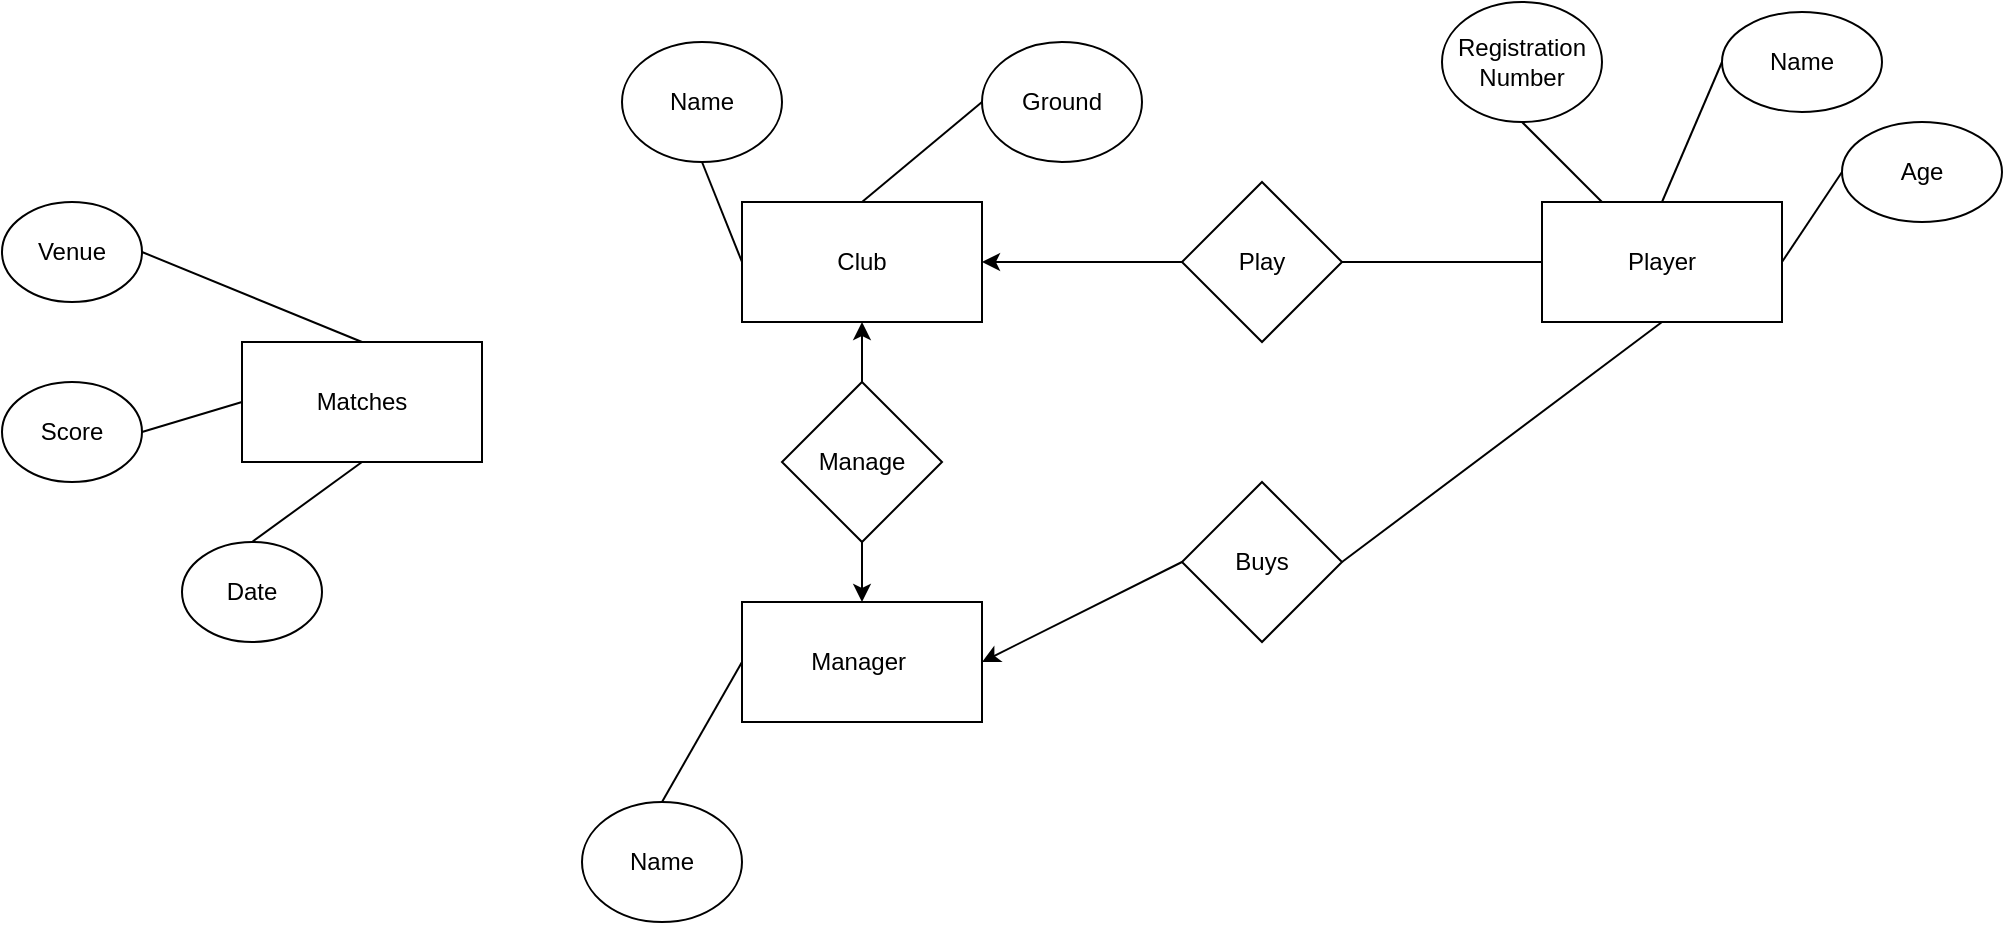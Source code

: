 <mxfile version="14.5.3" type="github">
  <diagram id="R2lEEEUBdFMjLlhIrx00" name="Page-1">
    <mxGraphModel dx="2272" dy="762" grid="1" gridSize="10" guides="1" tooltips="1" connect="1" arrows="1" fold="1" page="1" pageScale="1" pageWidth="850" pageHeight="1100" math="0" shadow="0" extFonts="Permanent Marker^https://fonts.googleapis.com/css?family=Permanent+Marker">
      <root>
        <mxCell id="0" />
        <mxCell id="1" parent="0" />
        <mxCell id="-eptaKV0lnuuM-yqGqZi-1" value="Club" style="rounded=0;whiteSpace=wrap;html=1;" vertex="1" parent="1">
          <mxGeometry x="130" y="130" width="120" height="60" as="geometry" />
        </mxCell>
        <mxCell id="-eptaKV0lnuuM-yqGqZi-2" value="Player" style="rounded=0;whiteSpace=wrap;html=1;" vertex="1" parent="1">
          <mxGeometry x="530" y="130" width="120" height="60" as="geometry" />
        </mxCell>
        <mxCell id="-eptaKV0lnuuM-yqGqZi-3" value="Manager&amp;nbsp;" style="rounded=0;whiteSpace=wrap;html=1;" vertex="1" parent="1">
          <mxGeometry x="130" y="330" width="120" height="60" as="geometry" />
        </mxCell>
        <mxCell id="-eptaKV0lnuuM-yqGqZi-4" value="Name" style="ellipse;whiteSpace=wrap;html=1;" vertex="1" parent="1">
          <mxGeometry x="70" y="50" width="80" height="60" as="geometry" />
        </mxCell>
        <mxCell id="-eptaKV0lnuuM-yqGqZi-5" value="Ground" style="ellipse;whiteSpace=wrap;html=1;" vertex="1" parent="1">
          <mxGeometry x="250" y="50" width="80" height="60" as="geometry" />
        </mxCell>
        <mxCell id="-eptaKV0lnuuM-yqGqZi-6" value="" style="endArrow=none;html=1;exitX=0.5;exitY=1;exitDx=0;exitDy=0;entryX=0;entryY=0.5;entryDx=0;entryDy=0;" edge="1" parent="1" source="-eptaKV0lnuuM-yqGqZi-4" target="-eptaKV0lnuuM-yqGqZi-1">
          <mxGeometry width="50" height="50" relative="1" as="geometry">
            <mxPoint x="400" y="350" as="sourcePoint" />
            <mxPoint x="450" y="300" as="targetPoint" />
          </mxGeometry>
        </mxCell>
        <mxCell id="-eptaKV0lnuuM-yqGqZi-7" value="" style="endArrow=none;html=1;exitX=0.5;exitY=0;exitDx=0;exitDy=0;entryX=0;entryY=0.5;entryDx=0;entryDy=0;" edge="1" parent="1" source="-eptaKV0lnuuM-yqGqZi-1" target="-eptaKV0lnuuM-yqGqZi-5">
          <mxGeometry width="50" height="50" relative="1" as="geometry">
            <mxPoint x="400" y="350" as="sourcePoint" />
            <mxPoint x="450" y="300" as="targetPoint" />
          </mxGeometry>
        </mxCell>
        <mxCell id="-eptaKV0lnuuM-yqGqZi-8" value="Play" style="rhombus;whiteSpace=wrap;html=1;" vertex="1" parent="1">
          <mxGeometry x="350" y="120" width="80" height="80" as="geometry" />
        </mxCell>
        <mxCell id="-eptaKV0lnuuM-yqGqZi-9" value="" style="endArrow=none;html=1;exitX=1;exitY=0.5;exitDx=0;exitDy=0;entryX=0;entryY=0.5;entryDx=0;entryDy=0;" edge="1" parent="1" source="-eptaKV0lnuuM-yqGqZi-8" target="-eptaKV0lnuuM-yqGqZi-2">
          <mxGeometry width="50" height="50" relative="1" as="geometry">
            <mxPoint x="400" y="250" as="sourcePoint" />
            <mxPoint x="450" y="200" as="targetPoint" />
          </mxGeometry>
        </mxCell>
        <mxCell id="-eptaKV0lnuuM-yqGqZi-10" value="" style="endArrow=classic;html=1;exitX=0;exitY=0.5;exitDx=0;exitDy=0;entryX=1;entryY=0.5;entryDx=0;entryDy=0;" edge="1" parent="1" source="-eptaKV0lnuuM-yqGqZi-8" target="-eptaKV0lnuuM-yqGqZi-1">
          <mxGeometry width="50" height="50" relative="1" as="geometry">
            <mxPoint x="400" y="250" as="sourcePoint" />
            <mxPoint x="450" y="200" as="targetPoint" />
          </mxGeometry>
        </mxCell>
        <mxCell id="-eptaKV0lnuuM-yqGqZi-11" value="Name" style="ellipse;whiteSpace=wrap;html=1;" vertex="1" parent="1">
          <mxGeometry x="50" y="430" width="80" height="60" as="geometry" />
        </mxCell>
        <mxCell id="-eptaKV0lnuuM-yqGqZi-12" value="" style="endArrow=none;html=1;exitX=0.5;exitY=0;exitDx=0;exitDy=0;entryX=0;entryY=0.5;entryDx=0;entryDy=0;" edge="1" parent="1" source="-eptaKV0lnuuM-yqGqZi-11" target="-eptaKV0lnuuM-yqGqZi-3">
          <mxGeometry width="50" height="50" relative="1" as="geometry">
            <mxPoint x="340" y="260" as="sourcePoint" />
            <mxPoint x="390" y="210" as="targetPoint" />
          </mxGeometry>
        </mxCell>
        <mxCell id="-eptaKV0lnuuM-yqGqZi-13" value="Manage" style="rhombus;whiteSpace=wrap;html=1;" vertex="1" parent="1">
          <mxGeometry x="150" y="220" width="80" height="80" as="geometry" />
        </mxCell>
        <mxCell id="-eptaKV0lnuuM-yqGqZi-15" value="" style="endArrow=classic;html=1;exitX=0.5;exitY=1;exitDx=0;exitDy=0;entryX=0.5;entryY=0;entryDx=0;entryDy=0;" edge="1" parent="1" source="-eptaKV0lnuuM-yqGqZi-13" target="-eptaKV0lnuuM-yqGqZi-3">
          <mxGeometry width="50" height="50" relative="1" as="geometry">
            <mxPoint x="400" y="250" as="sourcePoint" />
            <mxPoint x="450" y="200" as="targetPoint" />
          </mxGeometry>
        </mxCell>
        <mxCell id="-eptaKV0lnuuM-yqGqZi-16" value="" style="endArrow=classic;html=1;exitX=0.5;exitY=0;exitDx=0;exitDy=0;entryX=0.5;entryY=1;entryDx=0;entryDy=0;" edge="1" parent="1" source="-eptaKV0lnuuM-yqGqZi-13" target="-eptaKV0lnuuM-yqGqZi-1">
          <mxGeometry width="50" height="50" relative="1" as="geometry">
            <mxPoint x="400" y="250" as="sourcePoint" />
            <mxPoint x="450" y="200" as="targetPoint" />
          </mxGeometry>
        </mxCell>
        <mxCell id="-eptaKV0lnuuM-yqGqZi-17" value="Buys" style="rhombus;whiteSpace=wrap;html=1;" vertex="1" parent="1">
          <mxGeometry x="350" y="270" width="80" height="80" as="geometry" />
        </mxCell>
        <mxCell id="-eptaKV0lnuuM-yqGqZi-20" value="" style="endArrow=classic;html=1;exitX=0;exitY=0.5;exitDx=0;exitDy=0;entryX=1;entryY=0.5;entryDx=0;entryDy=0;" edge="1" parent="1" source="-eptaKV0lnuuM-yqGqZi-17" target="-eptaKV0lnuuM-yqGqZi-3">
          <mxGeometry width="50" height="50" relative="1" as="geometry">
            <mxPoint x="400" y="350" as="sourcePoint" />
            <mxPoint x="450" y="300" as="targetPoint" />
          </mxGeometry>
        </mxCell>
        <mxCell id="-eptaKV0lnuuM-yqGqZi-21" value="" style="endArrow=none;html=1;entryX=0.5;entryY=1;entryDx=0;entryDy=0;exitX=1;exitY=0.5;exitDx=0;exitDy=0;" edge="1" parent="1" source="-eptaKV0lnuuM-yqGqZi-17" target="-eptaKV0lnuuM-yqGqZi-2">
          <mxGeometry width="50" height="50" relative="1" as="geometry">
            <mxPoint x="400" y="350" as="sourcePoint" />
            <mxPoint x="450" y="300" as="targetPoint" />
          </mxGeometry>
        </mxCell>
        <mxCell id="-eptaKV0lnuuM-yqGqZi-22" value="Registration Number" style="ellipse;whiteSpace=wrap;html=1;" vertex="1" parent="1">
          <mxGeometry x="480" y="30" width="80" height="60" as="geometry" />
        </mxCell>
        <mxCell id="-eptaKV0lnuuM-yqGqZi-23" value="Name" style="ellipse;whiteSpace=wrap;html=1;" vertex="1" parent="1">
          <mxGeometry x="620" y="35" width="80" height="50" as="geometry" />
        </mxCell>
        <mxCell id="-eptaKV0lnuuM-yqGqZi-24" value="Age" style="ellipse;whiteSpace=wrap;html=1;" vertex="1" parent="1">
          <mxGeometry x="680" y="90" width="80" height="50" as="geometry" />
        </mxCell>
        <mxCell id="-eptaKV0lnuuM-yqGqZi-25" value="" style="endArrow=none;html=1;entryX=0.5;entryY=1;entryDx=0;entryDy=0;" edge="1" parent="1" source="-eptaKV0lnuuM-yqGqZi-2" target="-eptaKV0lnuuM-yqGqZi-22">
          <mxGeometry width="50" height="50" relative="1" as="geometry">
            <mxPoint x="400" y="350" as="sourcePoint" />
            <mxPoint x="450" y="300" as="targetPoint" />
          </mxGeometry>
        </mxCell>
        <mxCell id="-eptaKV0lnuuM-yqGqZi-26" value="" style="endArrow=none;html=1;entryX=0;entryY=0.5;entryDx=0;entryDy=0;exitX=0.5;exitY=0;exitDx=0;exitDy=0;" edge="1" parent="1" source="-eptaKV0lnuuM-yqGqZi-2" target="-eptaKV0lnuuM-yqGqZi-23">
          <mxGeometry width="50" height="50" relative="1" as="geometry">
            <mxPoint x="400" y="350" as="sourcePoint" />
            <mxPoint x="450" y="300" as="targetPoint" />
          </mxGeometry>
        </mxCell>
        <mxCell id="-eptaKV0lnuuM-yqGqZi-27" value="" style="endArrow=none;html=1;entryX=0;entryY=0.5;entryDx=0;entryDy=0;exitX=1;exitY=0.5;exitDx=0;exitDy=0;" edge="1" parent="1" source="-eptaKV0lnuuM-yqGqZi-2" target="-eptaKV0lnuuM-yqGqZi-24">
          <mxGeometry width="50" height="50" relative="1" as="geometry">
            <mxPoint x="400" y="350" as="sourcePoint" />
            <mxPoint x="450" y="300" as="targetPoint" />
          </mxGeometry>
        </mxCell>
        <mxCell id="-eptaKV0lnuuM-yqGqZi-28" value="Matches" style="rounded=0;whiteSpace=wrap;html=1;" vertex="1" parent="1">
          <mxGeometry x="-120" y="200" width="120" height="60" as="geometry" />
        </mxCell>
        <mxCell id="-eptaKV0lnuuM-yqGqZi-29" value="Date" style="ellipse;whiteSpace=wrap;html=1;" vertex="1" parent="1">
          <mxGeometry x="-150" y="300" width="70" height="50" as="geometry" />
        </mxCell>
        <mxCell id="-eptaKV0lnuuM-yqGqZi-30" value="Score" style="ellipse;whiteSpace=wrap;html=1;" vertex="1" parent="1">
          <mxGeometry x="-240" y="220" width="70" height="50" as="geometry" />
        </mxCell>
        <mxCell id="-eptaKV0lnuuM-yqGqZi-31" value="Venue" style="ellipse;whiteSpace=wrap;html=1;" vertex="1" parent="1">
          <mxGeometry x="-240" y="130" width="70" height="50" as="geometry" />
        </mxCell>
        <mxCell id="-eptaKV0lnuuM-yqGqZi-32" value="" style="endArrow=none;html=1;entryX=1;entryY=0.5;entryDx=0;entryDy=0;exitX=0.5;exitY=0;exitDx=0;exitDy=0;" edge="1" parent="1" source="-eptaKV0lnuuM-yqGqZi-28" target="-eptaKV0lnuuM-yqGqZi-31">
          <mxGeometry width="50" height="50" relative="1" as="geometry">
            <mxPoint x="400" y="350" as="sourcePoint" />
            <mxPoint x="450" y="300" as="targetPoint" />
          </mxGeometry>
        </mxCell>
        <mxCell id="-eptaKV0lnuuM-yqGqZi-33" value="" style="endArrow=none;html=1;exitX=1;exitY=0.5;exitDx=0;exitDy=0;entryX=0;entryY=0.5;entryDx=0;entryDy=0;" edge="1" parent="1" source="-eptaKV0lnuuM-yqGqZi-30" target="-eptaKV0lnuuM-yqGqZi-28">
          <mxGeometry width="50" height="50" relative="1" as="geometry">
            <mxPoint x="400" y="350" as="sourcePoint" />
            <mxPoint x="450" y="300" as="targetPoint" />
          </mxGeometry>
        </mxCell>
        <mxCell id="-eptaKV0lnuuM-yqGqZi-34" value="" style="endArrow=none;html=1;entryX=0.5;entryY=1;entryDx=0;entryDy=0;exitX=0.5;exitY=0;exitDx=0;exitDy=0;" edge="1" parent="1" source="-eptaKV0lnuuM-yqGqZi-29" target="-eptaKV0lnuuM-yqGqZi-28">
          <mxGeometry width="50" height="50" relative="1" as="geometry">
            <mxPoint x="400" y="350" as="sourcePoint" />
            <mxPoint x="450" y="300" as="targetPoint" />
          </mxGeometry>
        </mxCell>
      </root>
    </mxGraphModel>
  </diagram>
</mxfile>
